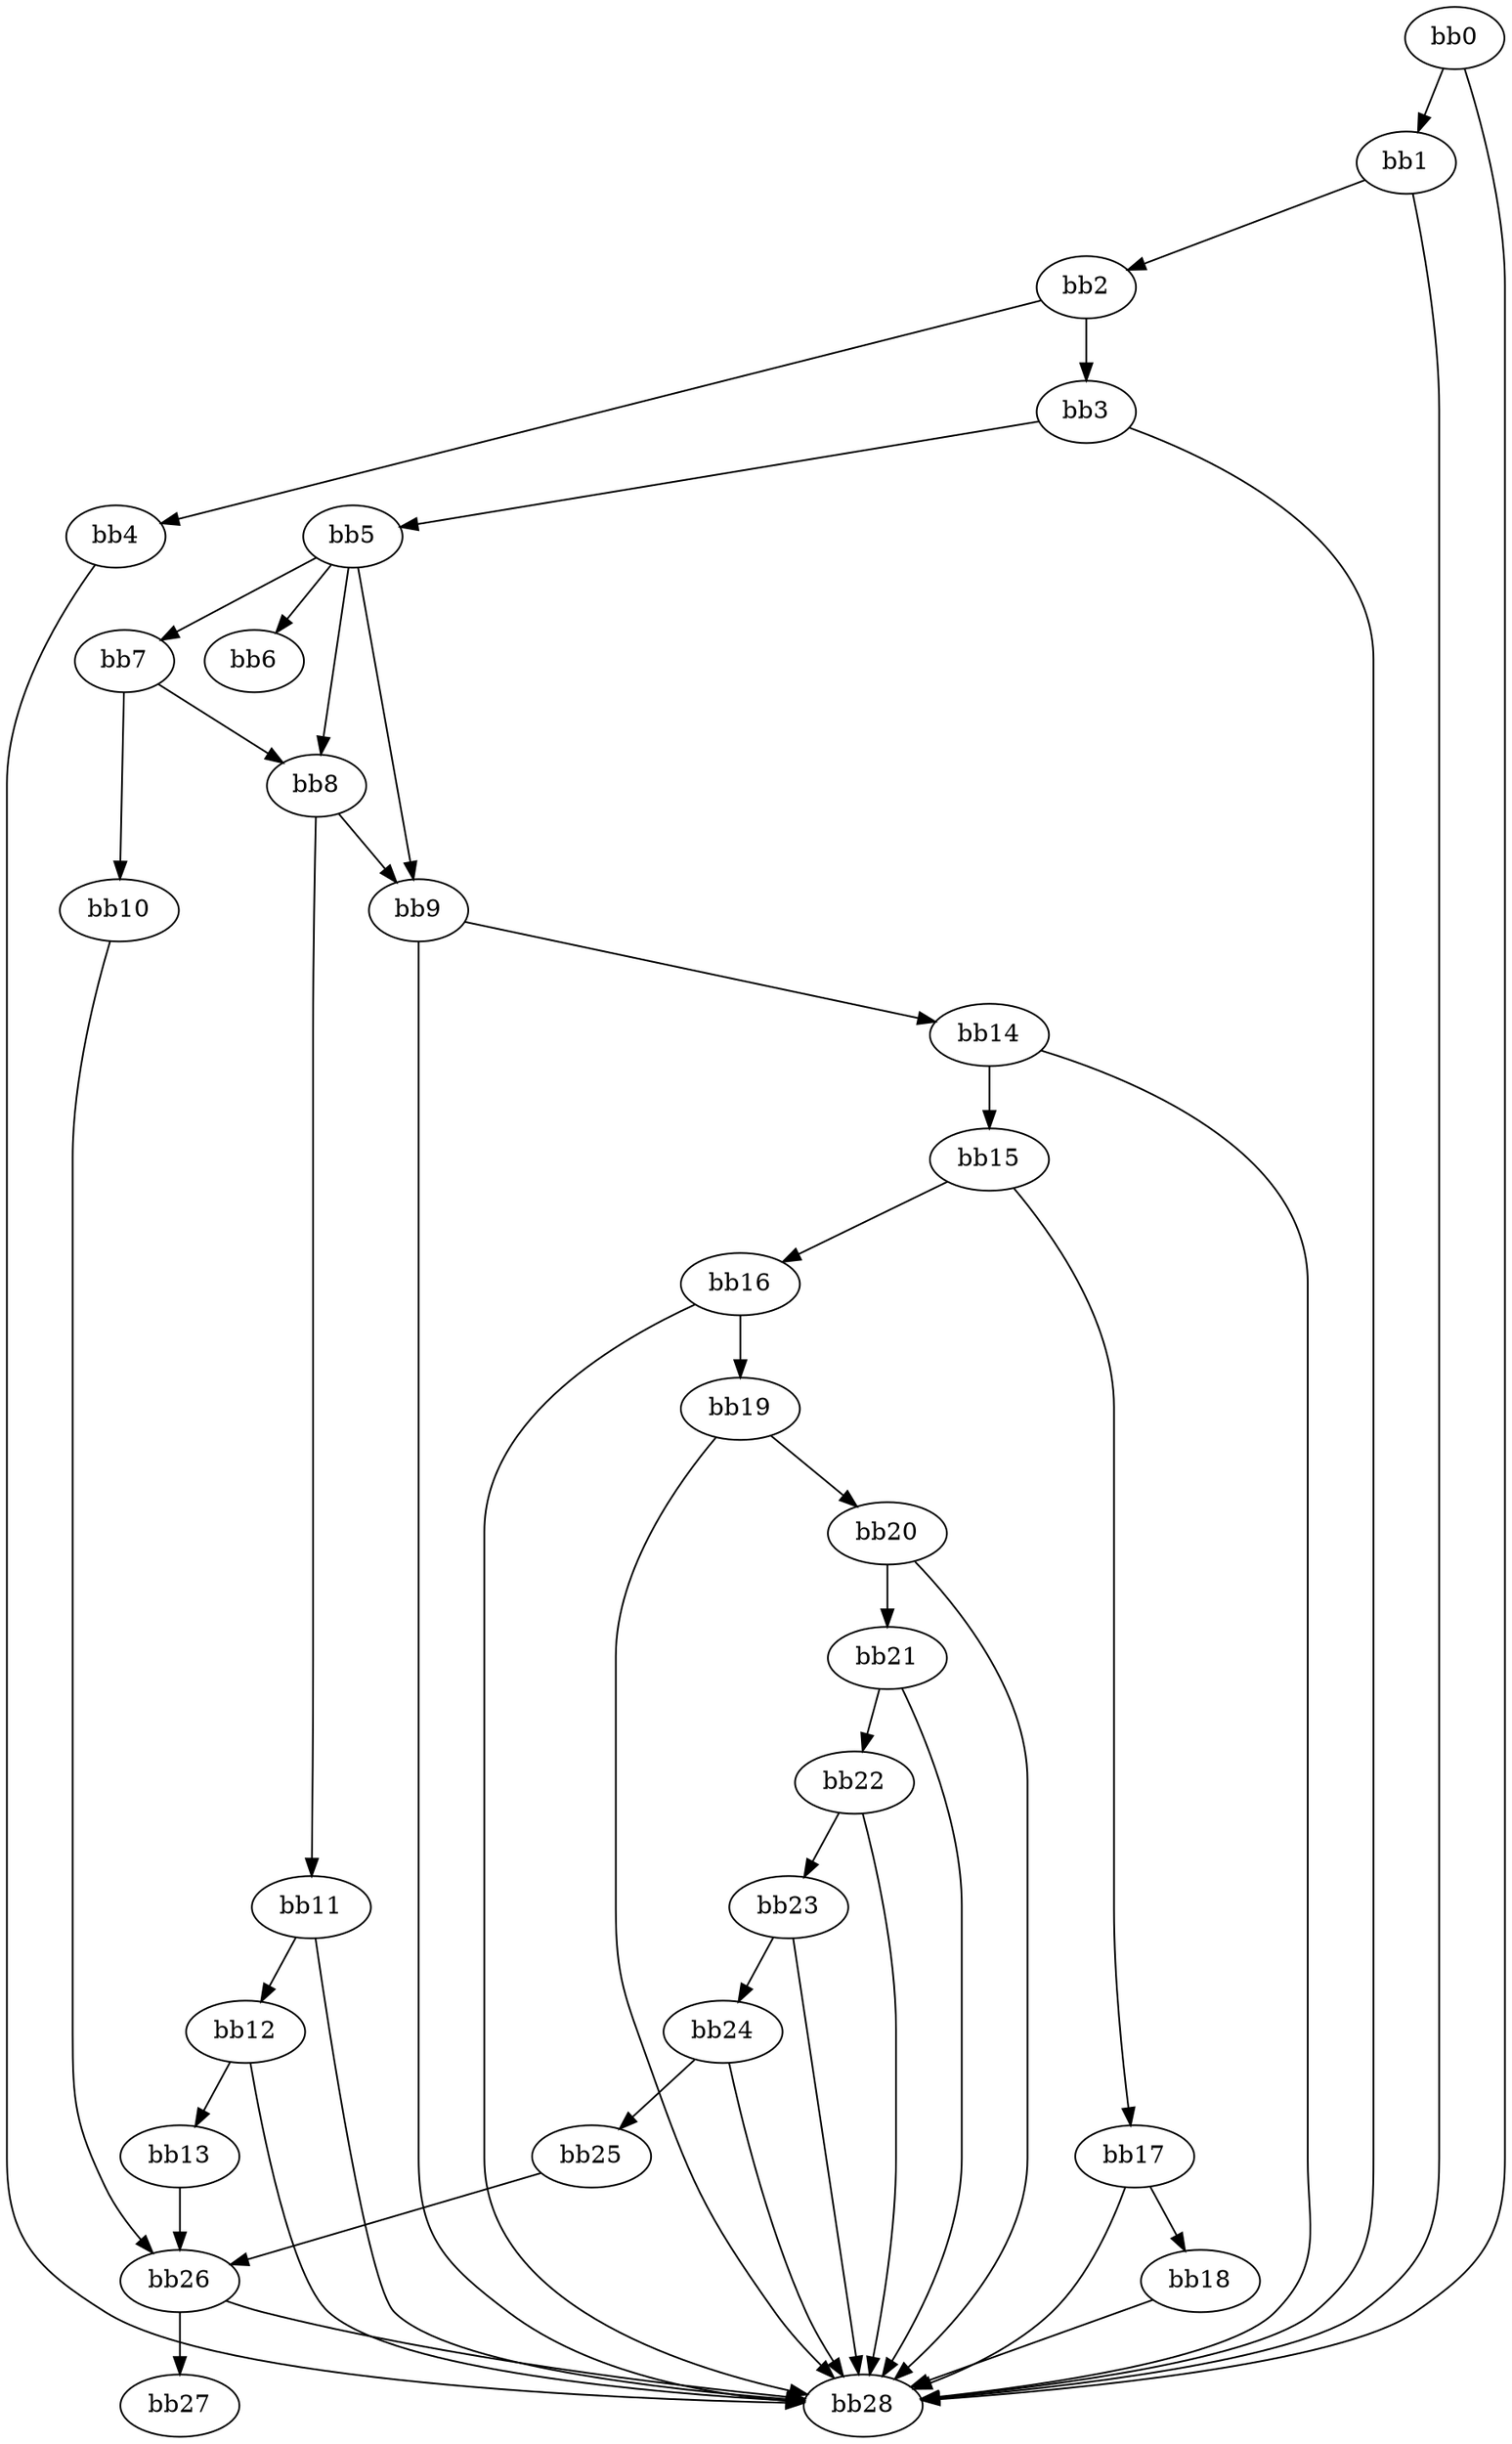 digraph {
    0 [ label = "bb0\l" ]
    1 [ label = "bb1\l" ]
    2 [ label = "bb2\l" ]
    3 [ label = "bb3\l" ]
    4 [ label = "bb4\l" ]
    5 [ label = "bb5\l" ]
    6 [ label = "bb6\l" ]
    7 [ label = "bb7\l" ]
    8 [ label = "bb8\l" ]
    9 [ label = "bb9\l" ]
    10 [ label = "bb10\l" ]
    11 [ label = "bb11\l" ]
    12 [ label = "bb12\l" ]
    13 [ label = "bb13\l" ]
    14 [ label = "bb14\l" ]
    15 [ label = "bb15\l" ]
    16 [ label = "bb16\l" ]
    17 [ label = "bb17\l" ]
    18 [ label = "bb18\l" ]
    19 [ label = "bb19\l" ]
    20 [ label = "bb20\l" ]
    21 [ label = "bb21\l" ]
    22 [ label = "bb22\l" ]
    23 [ label = "bb23\l" ]
    24 [ label = "bb24\l" ]
    25 [ label = "bb25\l" ]
    26 [ label = "bb26\l" ]
    27 [ label = "bb27\l" ]
    28 [ label = "bb28\l" ]
    0 -> 1 [ ]
    0 -> 28 [ ]
    1 -> 2 [ ]
    1 -> 28 [ ]
    2 -> 3 [ ]
    2 -> 4 [ ]
    3 -> 5 [ ]
    3 -> 28 [ ]
    4 -> 28 [ ]
    5 -> 6 [ ]
    5 -> 7 [ ]
    5 -> 8 [ ]
    5 -> 9 [ ]
    7 -> 8 [ ]
    7 -> 10 [ ]
    8 -> 9 [ ]
    8 -> 11 [ ]
    9 -> 14 [ ]
    9 -> 28 [ ]
    10 -> 26 [ ]
    11 -> 12 [ ]
    11 -> 28 [ ]
    12 -> 13 [ ]
    12 -> 28 [ ]
    13 -> 26 [ ]
    14 -> 15 [ ]
    14 -> 28 [ ]
    15 -> 16 [ ]
    15 -> 17 [ ]
    16 -> 19 [ ]
    16 -> 28 [ ]
    17 -> 18 [ ]
    17 -> 28 [ ]
    18 -> 28 [ ]
    19 -> 20 [ ]
    19 -> 28 [ ]
    20 -> 21 [ ]
    20 -> 28 [ ]
    21 -> 22 [ ]
    21 -> 28 [ ]
    22 -> 23 [ ]
    22 -> 28 [ ]
    23 -> 24 [ ]
    23 -> 28 [ ]
    24 -> 25 [ ]
    24 -> 28 [ ]
    25 -> 26 [ ]
    26 -> 27 [ ]
    26 -> 28 [ ]
}

